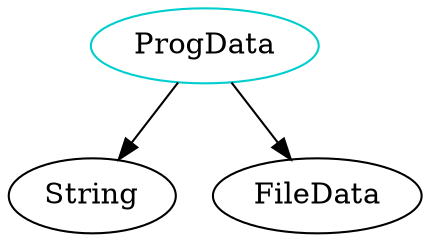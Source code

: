 digraph progdata{
ProgData -> String;
ProgData -> FileData;
ProgData	[shape=oval, color=cyan3, label="ProgData"];
}
